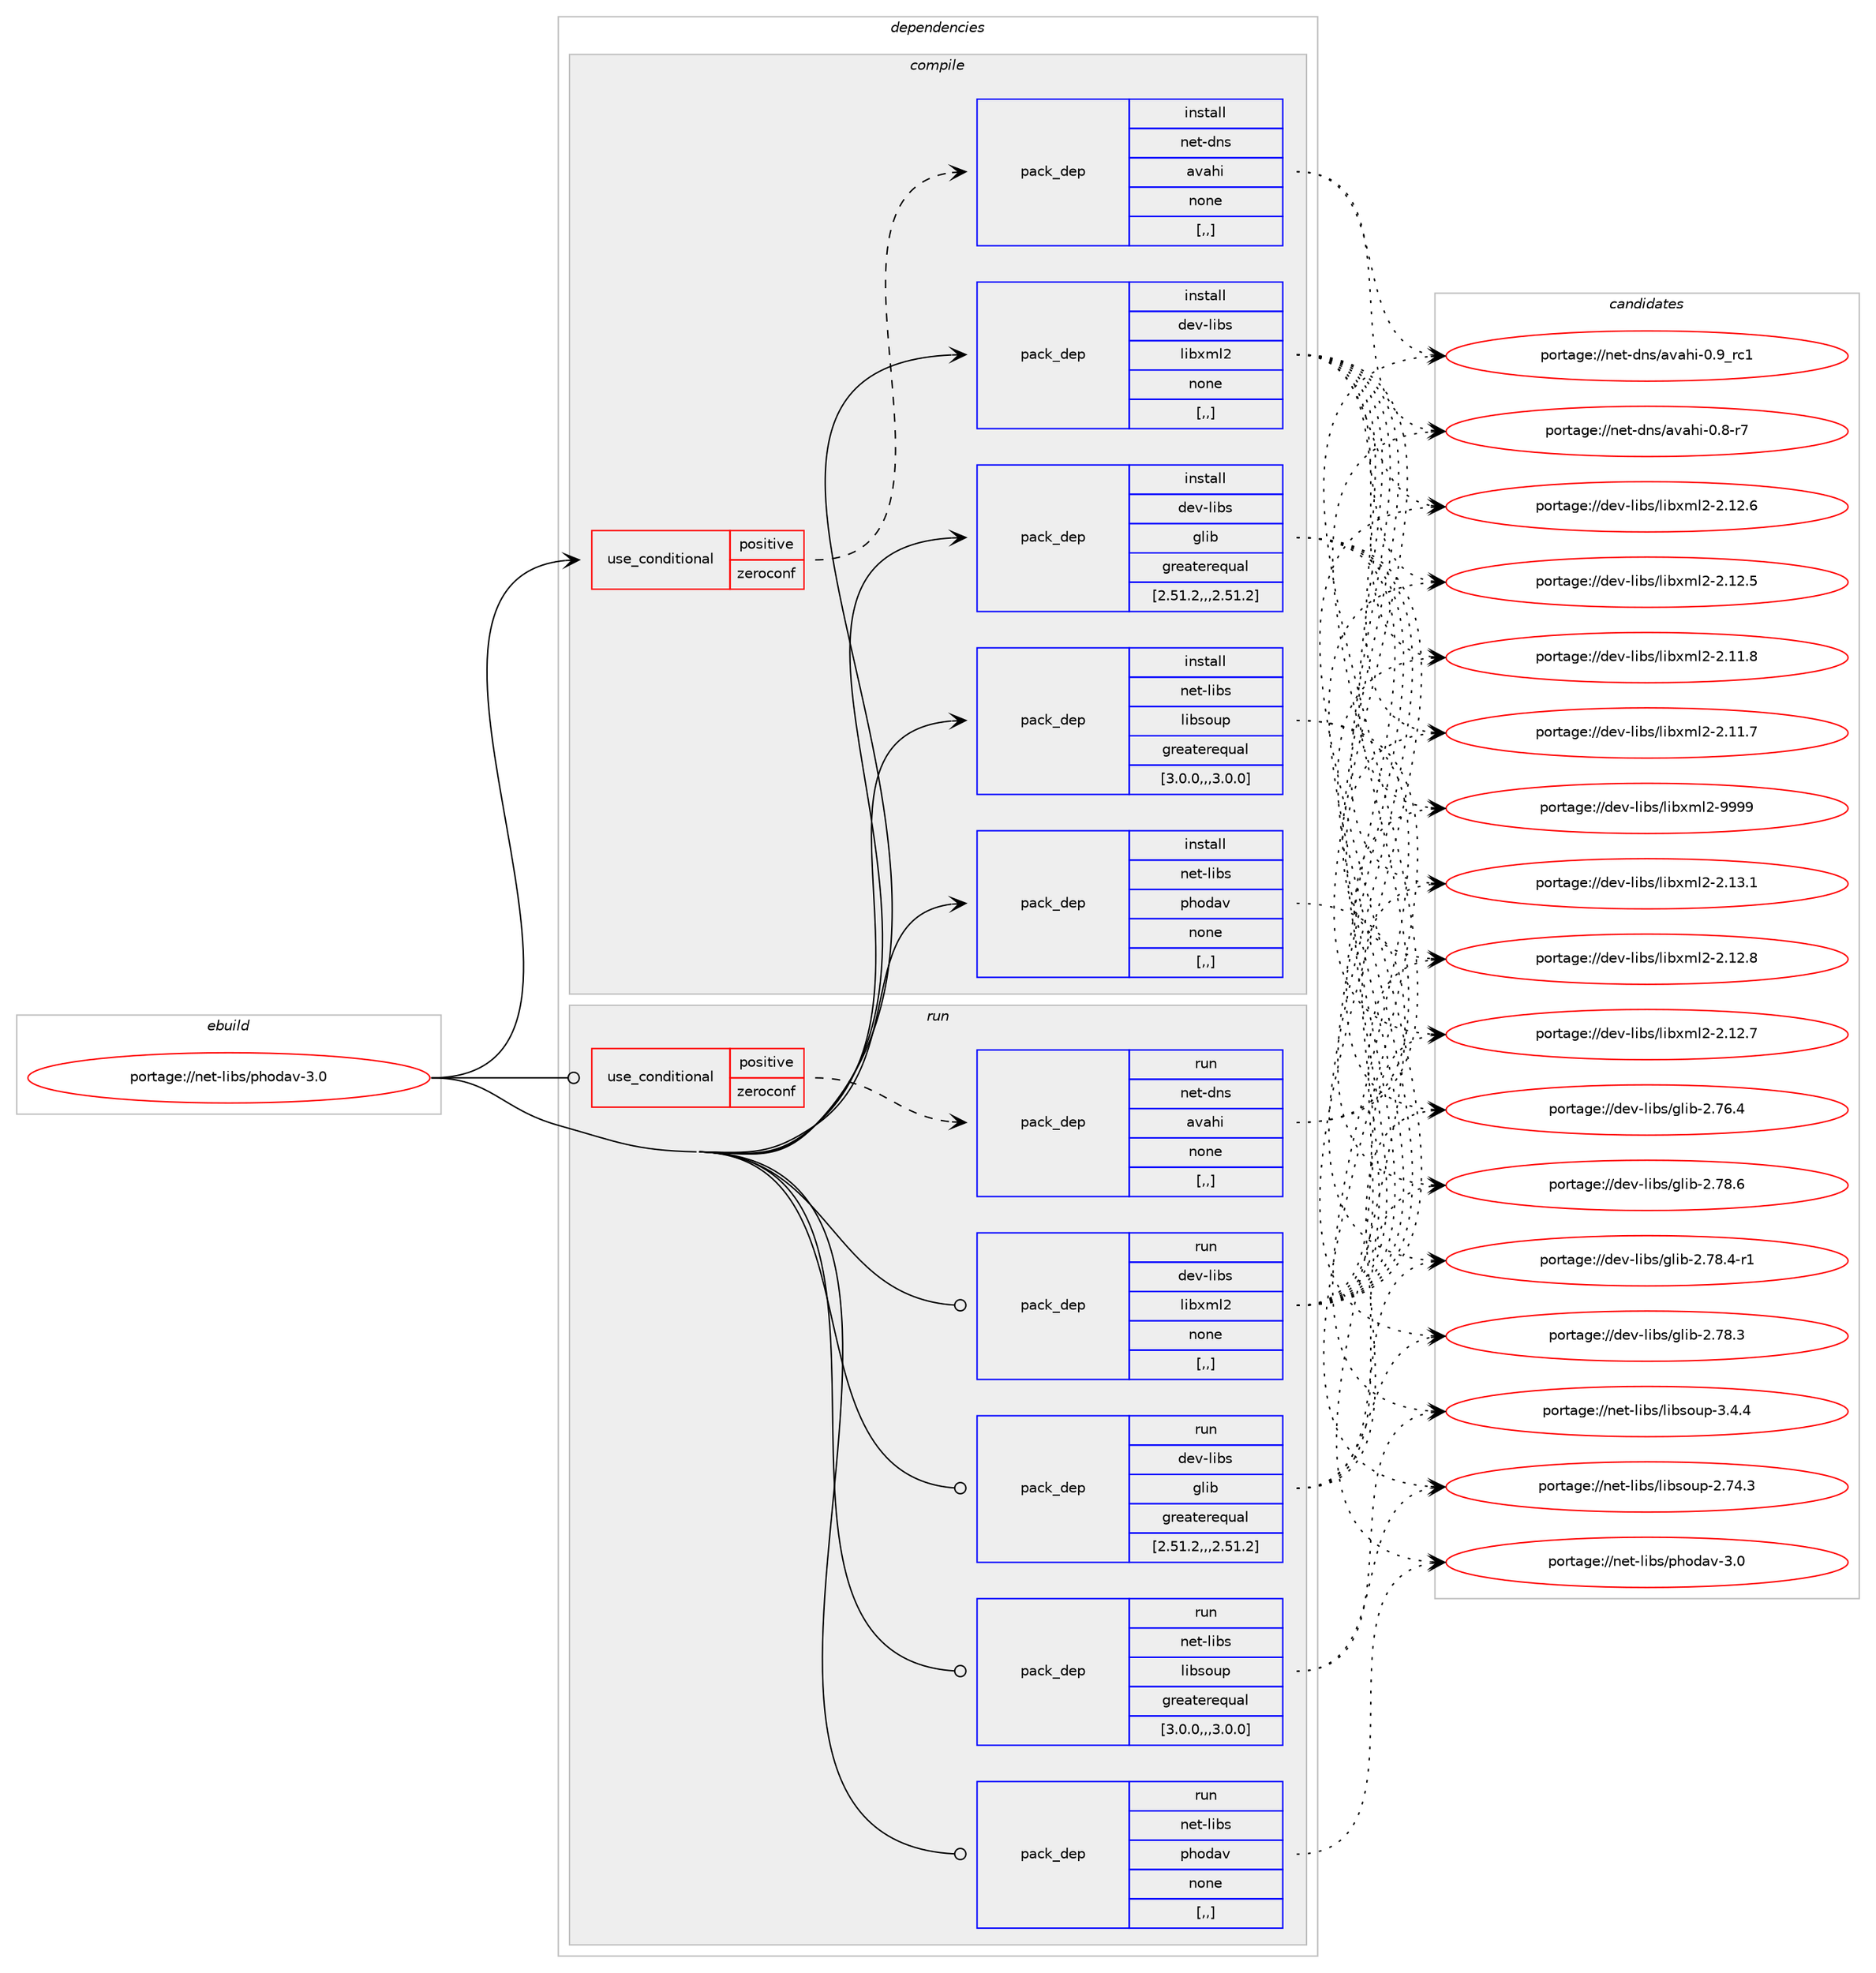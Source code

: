 digraph prolog {

# *************
# Graph options
# *************

newrank=true;
concentrate=true;
compound=true;
graph [rankdir=LR,fontname=Helvetica,fontsize=10,ranksep=1.5];#, ranksep=2.5, nodesep=0.2];
edge  [arrowhead=vee];
node  [fontname=Helvetica,fontsize=10];

# **********
# The ebuild
# **********

subgraph cluster_leftcol {
color=gray;
label=<<i>ebuild</i>>;
id [label="portage://net-libs/phodav-3.0", color=red, width=4, href="../net-libs/phodav-3.0.svg"];
}

# ****************
# The dependencies
# ****************

subgraph cluster_midcol {
color=gray;
label=<<i>dependencies</i>>;
subgraph cluster_compile {
fillcolor="#eeeeee";
style=filled;
label=<<i>compile</i>>;
subgraph cond94328 {
dependency361281 [label=<<TABLE BORDER="0" CELLBORDER="1" CELLSPACING="0" CELLPADDING="4"><TR><TD ROWSPAN="3" CELLPADDING="10">use_conditional</TD></TR><TR><TD>positive</TD></TR><TR><TD>zeroconf</TD></TR></TABLE>>, shape=none, color=red];
subgraph pack264294 {
dependency361282 [label=<<TABLE BORDER="0" CELLBORDER="1" CELLSPACING="0" CELLPADDING="4" WIDTH="220"><TR><TD ROWSPAN="6" CELLPADDING="30">pack_dep</TD></TR><TR><TD WIDTH="110">install</TD></TR><TR><TD>net-dns</TD></TR><TR><TD>avahi</TD></TR><TR><TD>none</TD></TR><TR><TD>[,,]</TD></TR></TABLE>>, shape=none, color=blue];
}
dependency361281:e -> dependency361282:w [weight=20,style="dashed",arrowhead="vee"];
}
id:e -> dependency361281:w [weight=20,style="solid",arrowhead="vee"];
subgraph pack264295 {
dependency361283 [label=<<TABLE BORDER="0" CELLBORDER="1" CELLSPACING="0" CELLPADDING="4" WIDTH="220"><TR><TD ROWSPAN="6" CELLPADDING="30">pack_dep</TD></TR><TR><TD WIDTH="110">install</TD></TR><TR><TD>dev-libs</TD></TR><TR><TD>glib</TD></TR><TR><TD>greaterequal</TD></TR><TR><TD>[2.51.2,,,2.51.2]</TD></TR></TABLE>>, shape=none, color=blue];
}
id:e -> dependency361283:w [weight=20,style="solid",arrowhead="vee"];
subgraph pack264296 {
dependency361284 [label=<<TABLE BORDER="0" CELLBORDER="1" CELLSPACING="0" CELLPADDING="4" WIDTH="220"><TR><TD ROWSPAN="6" CELLPADDING="30">pack_dep</TD></TR><TR><TD WIDTH="110">install</TD></TR><TR><TD>dev-libs</TD></TR><TR><TD>libxml2</TD></TR><TR><TD>none</TD></TR><TR><TD>[,,]</TD></TR></TABLE>>, shape=none, color=blue];
}
id:e -> dependency361284:w [weight=20,style="solid",arrowhead="vee"];
subgraph pack264297 {
dependency361285 [label=<<TABLE BORDER="0" CELLBORDER="1" CELLSPACING="0" CELLPADDING="4" WIDTH="220"><TR><TD ROWSPAN="6" CELLPADDING="30">pack_dep</TD></TR><TR><TD WIDTH="110">install</TD></TR><TR><TD>net-libs</TD></TR><TR><TD>libsoup</TD></TR><TR><TD>greaterequal</TD></TR><TR><TD>[3.0.0,,,3.0.0]</TD></TR></TABLE>>, shape=none, color=blue];
}
id:e -> dependency361285:w [weight=20,style="solid",arrowhead="vee"];
subgraph pack264298 {
dependency361286 [label=<<TABLE BORDER="0" CELLBORDER="1" CELLSPACING="0" CELLPADDING="4" WIDTH="220"><TR><TD ROWSPAN="6" CELLPADDING="30">pack_dep</TD></TR><TR><TD WIDTH="110">install</TD></TR><TR><TD>net-libs</TD></TR><TR><TD>phodav</TD></TR><TR><TD>none</TD></TR><TR><TD>[,,]</TD></TR></TABLE>>, shape=none, color=blue];
}
id:e -> dependency361286:w [weight=20,style="solid",arrowhead="vee"];
}
subgraph cluster_compileandrun {
fillcolor="#eeeeee";
style=filled;
label=<<i>compile and run</i>>;
}
subgraph cluster_run {
fillcolor="#eeeeee";
style=filled;
label=<<i>run</i>>;
subgraph cond94329 {
dependency361287 [label=<<TABLE BORDER="0" CELLBORDER="1" CELLSPACING="0" CELLPADDING="4"><TR><TD ROWSPAN="3" CELLPADDING="10">use_conditional</TD></TR><TR><TD>positive</TD></TR><TR><TD>zeroconf</TD></TR></TABLE>>, shape=none, color=red];
subgraph pack264299 {
dependency361288 [label=<<TABLE BORDER="0" CELLBORDER="1" CELLSPACING="0" CELLPADDING="4" WIDTH="220"><TR><TD ROWSPAN="6" CELLPADDING="30">pack_dep</TD></TR><TR><TD WIDTH="110">run</TD></TR><TR><TD>net-dns</TD></TR><TR><TD>avahi</TD></TR><TR><TD>none</TD></TR><TR><TD>[,,]</TD></TR></TABLE>>, shape=none, color=blue];
}
dependency361287:e -> dependency361288:w [weight=20,style="dashed",arrowhead="vee"];
}
id:e -> dependency361287:w [weight=20,style="solid",arrowhead="odot"];
subgraph pack264300 {
dependency361289 [label=<<TABLE BORDER="0" CELLBORDER="1" CELLSPACING="0" CELLPADDING="4" WIDTH="220"><TR><TD ROWSPAN="6" CELLPADDING="30">pack_dep</TD></TR><TR><TD WIDTH="110">run</TD></TR><TR><TD>dev-libs</TD></TR><TR><TD>glib</TD></TR><TR><TD>greaterequal</TD></TR><TR><TD>[2.51.2,,,2.51.2]</TD></TR></TABLE>>, shape=none, color=blue];
}
id:e -> dependency361289:w [weight=20,style="solid",arrowhead="odot"];
subgraph pack264301 {
dependency361290 [label=<<TABLE BORDER="0" CELLBORDER="1" CELLSPACING="0" CELLPADDING="4" WIDTH="220"><TR><TD ROWSPAN="6" CELLPADDING="30">pack_dep</TD></TR><TR><TD WIDTH="110">run</TD></TR><TR><TD>dev-libs</TD></TR><TR><TD>libxml2</TD></TR><TR><TD>none</TD></TR><TR><TD>[,,]</TD></TR></TABLE>>, shape=none, color=blue];
}
id:e -> dependency361290:w [weight=20,style="solid",arrowhead="odot"];
subgraph pack264302 {
dependency361291 [label=<<TABLE BORDER="0" CELLBORDER="1" CELLSPACING="0" CELLPADDING="4" WIDTH="220"><TR><TD ROWSPAN="6" CELLPADDING="30">pack_dep</TD></TR><TR><TD WIDTH="110">run</TD></TR><TR><TD>net-libs</TD></TR><TR><TD>libsoup</TD></TR><TR><TD>greaterequal</TD></TR><TR><TD>[3.0.0,,,3.0.0]</TD></TR></TABLE>>, shape=none, color=blue];
}
id:e -> dependency361291:w [weight=20,style="solid",arrowhead="odot"];
subgraph pack264303 {
dependency361292 [label=<<TABLE BORDER="0" CELLBORDER="1" CELLSPACING="0" CELLPADDING="4" WIDTH="220"><TR><TD ROWSPAN="6" CELLPADDING="30">pack_dep</TD></TR><TR><TD WIDTH="110">run</TD></TR><TR><TD>net-libs</TD></TR><TR><TD>phodav</TD></TR><TR><TD>none</TD></TR><TR><TD>[,,]</TD></TR></TABLE>>, shape=none, color=blue];
}
id:e -> dependency361292:w [weight=20,style="solid",arrowhead="odot"];
}
}

# **************
# The candidates
# **************

subgraph cluster_choices {
rank=same;
color=gray;
label=<<i>candidates</i>>;

subgraph choice264294 {
color=black;
nodesep=1;
choice1101011164510011011547971189710410545484657951149949 [label="portage://net-dns/avahi-0.9_rc1", color=red, width=4,href="../net-dns/avahi-0.9_rc1.svg"];
choice11010111645100110115479711897104105454846564511455 [label="portage://net-dns/avahi-0.8-r7", color=red, width=4,href="../net-dns/avahi-0.8-r7.svg"];
dependency361282:e -> choice1101011164510011011547971189710410545484657951149949:w [style=dotted,weight="100"];
dependency361282:e -> choice11010111645100110115479711897104105454846564511455:w [style=dotted,weight="100"];
}
subgraph choice264295 {
color=black;
nodesep=1;
choice1001011184510810598115471031081059845504655564654 [label="portage://dev-libs/glib-2.78.6", color=red, width=4,href="../dev-libs/glib-2.78.6.svg"];
choice10010111845108105981154710310810598455046555646524511449 [label="portage://dev-libs/glib-2.78.4-r1", color=red, width=4,href="../dev-libs/glib-2.78.4-r1.svg"];
choice1001011184510810598115471031081059845504655564651 [label="portage://dev-libs/glib-2.78.3", color=red, width=4,href="../dev-libs/glib-2.78.3.svg"];
choice1001011184510810598115471031081059845504655544652 [label="portage://dev-libs/glib-2.76.4", color=red, width=4,href="../dev-libs/glib-2.76.4.svg"];
dependency361283:e -> choice1001011184510810598115471031081059845504655564654:w [style=dotted,weight="100"];
dependency361283:e -> choice10010111845108105981154710310810598455046555646524511449:w [style=dotted,weight="100"];
dependency361283:e -> choice1001011184510810598115471031081059845504655564651:w [style=dotted,weight="100"];
dependency361283:e -> choice1001011184510810598115471031081059845504655544652:w [style=dotted,weight="100"];
}
subgraph choice264296 {
color=black;
nodesep=1;
choice10010111845108105981154710810598120109108504557575757 [label="portage://dev-libs/libxml2-9999", color=red, width=4,href="../dev-libs/libxml2-9999.svg"];
choice100101118451081059811547108105981201091085045504649514649 [label="portage://dev-libs/libxml2-2.13.1", color=red, width=4,href="../dev-libs/libxml2-2.13.1.svg"];
choice100101118451081059811547108105981201091085045504649504656 [label="portage://dev-libs/libxml2-2.12.8", color=red, width=4,href="../dev-libs/libxml2-2.12.8.svg"];
choice100101118451081059811547108105981201091085045504649504655 [label="portage://dev-libs/libxml2-2.12.7", color=red, width=4,href="../dev-libs/libxml2-2.12.7.svg"];
choice100101118451081059811547108105981201091085045504649504654 [label="portage://dev-libs/libxml2-2.12.6", color=red, width=4,href="../dev-libs/libxml2-2.12.6.svg"];
choice100101118451081059811547108105981201091085045504649504653 [label="portage://dev-libs/libxml2-2.12.5", color=red, width=4,href="../dev-libs/libxml2-2.12.5.svg"];
choice100101118451081059811547108105981201091085045504649494656 [label="portage://dev-libs/libxml2-2.11.8", color=red, width=4,href="../dev-libs/libxml2-2.11.8.svg"];
choice100101118451081059811547108105981201091085045504649494655 [label="portage://dev-libs/libxml2-2.11.7", color=red, width=4,href="../dev-libs/libxml2-2.11.7.svg"];
dependency361284:e -> choice10010111845108105981154710810598120109108504557575757:w [style=dotted,weight="100"];
dependency361284:e -> choice100101118451081059811547108105981201091085045504649514649:w [style=dotted,weight="100"];
dependency361284:e -> choice100101118451081059811547108105981201091085045504649504656:w [style=dotted,weight="100"];
dependency361284:e -> choice100101118451081059811547108105981201091085045504649504655:w [style=dotted,weight="100"];
dependency361284:e -> choice100101118451081059811547108105981201091085045504649504654:w [style=dotted,weight="100"];
dependency361284:e -> choice100101118451081059811547108105981201091085045504649504653:w [style=dotted,weight="100"];
dependency361284:e -> choice100101118451081059811547108105981201091085045504649494656:w [style=dotted,weight="100"];
dependency361284:e -> choice100101118451081059811547108105981201091085045504649494655:w [style=dotted,weight="100"];
}
subgraph choice264297 {
color=black;
nodesep=1;
choice11010111645108105981154710810598115111117112455146524652 [label="portage://net-libs/libsoup-3.4.4", color=red, width=4,href="../net-libs/libsoup-3.4.4.svg"];
choice1101011164510810598115471081059811511111711245504655524651 [label="portage://net-libs/libsoup-2.74.3", color=red, width=4,href="../net-libs/libsoup-2.74.3.svg"];
dependency361285:e -> choice11010111645108105981154710810598115111117112455146524652:w [style=dotted,weight="100"];
dependency361285:e -> choice1101011164510810598115471081059811511111711245504655524651:w [style=dotted,weight="100"];
}
subgraph choice264298 {
color=black;
nodesep=1;
choice1101011164510810598115471121041111009711845514648 [label="portage://net-libs/phodav-3.0", color=red, width=4,href="../net-libs/phodav-3.0.svg"];
dependency361286:e -> choice1101011164510810598115471121041111009711845514648:w [style=dotted,weight="100"];
}
subgraph choice264299 {
color=black;
nodesep=1;
choice1101011164510011011547971189710410545484657951149949 [label="portage://net-dns/avahi-0.9_rc1", color=red, width=4,href="../net-dns/avahi-0.9_rc1.svg"];
choice11010111645100110115479711897104105454846564511455 [label="portage://net-dns/avahi-0.8-r7", color=red, width=4,href="../net-dns/avahi-0.8-r7.svg"];
dependency361288:e -> choice1101011164510011011547971189710410545484657951149949:w [style=dotted,weight="100"];
dependency361288:e -> choice11010111645100110115479711897104105454846564511455:w [style=dotted,weight="100"];
}
subgraph choice264300 {
color=black;
nodesep=1;
choice1001011184510810598115471031081059845504655564654 [label="portage://dev-libs/glib-2.78.6", color=red, width=4,href="../dev-libs/glib-2.78.6.svg"];
choice10010111845108105981154710310810598455046555646524511449 [label="portage://dev-libs/glib-2.78.4-r1", color=red, width=4,href="../dev-libs/glib-2.78.4-r1.svg"];
choice1001011184510810598115471031081059845504655564651 [label="portage://dev-libs/glib-2.78.3", color=red, width=4,href="../dev-libs/glib-2.78.3.svg"];
choice1001011184510810598115471031081059845504655544652 [label="portage://dev-libs/glib-2.76.4", color=red, width=4,href="../dev-libs/glib-2.76.4.svg"];
dependency361289:e -> choice1001011184510810598115471031081059845504655564654:w [style=dotted,weight="100"];
dependency361289:e -> choice10010111845108105981154710310810598455046555646524511449:w [style=dotted,weight="100"];
dependency361289:e -> choice1001011184510810598115471031081059845504655564651:w [style=dotted,weight="100"];
dependency361289:e -> choice1001011184510810598115471031081059845504655544652:w [style=dotted,weight="100"];
}
subgraph choice264301 {
color=black;
nodesep=1;
choice10010111845108105981154710810598120109108504557575757 [label="portage://dev-libs/libxml2-9999", color=red, width=4,href="../dev-libs/libxml2-9999.svg"];
choice100101118451081059811547108105981201091085045504649514649 [label="portage://dev-libs/libxml2-2.13.1", color=red, width=4,href="../dev-libs/libxml2-2.13.1.svg"];
choice100101118451081059811547108105981201091085045504649504656 [label="portage://dev-libs/libxml2-2.12.8", color=red, width=4,href="../dev-libs/libxml2-2.12.8.svg"];
choice100101118451081059811547108105981201091085045504649504655 [label="portage://dev-libs/libxml2-2.12.7", color=red, width=4,href="../dev-libs/libxml2-2.12.7.svg"];
choice100101118451081059811547108105981201091085045504649504654 [label="portage://dev-libs/libxml2-2.12.6", color=red, width=4,href="../dev-libs/libxml2-2.12.6.svg"];
choice100101118451081059811547108105981201091085045504649504653 [label="portage://dev-libs/libxml2-2.12.5", color=red, width=4,href="../dev-libs/libxml2-2.12.5.svg"];
choice100101118451081059811547108105981201091085045504649494656 [label="portage://dev-libs/libxml2-2.11.8", color=red, width=4,href="../dev-libs/libxml2-2.11.8.svg"];
choice100101118451081059811547108105981201091085045504649494655 [label="portage://dev-libs/libxml2-2.11.7", color=red, width=4,href="../dev-libs/libxml2-2.11.7.svg"];
dependency361290:e -> choice10010111845108105981154710810598120109108504557575757:w [style=dotted,weight="100"];
dependency361290:e -> choice100101118451081059811547108105981201091085045504649514649:w [style=dotted,weight="100"];
dependency361290:e -> choice100101118451081059811547108105981201091085045504649504656:w [style=dotted,weight="100"];
dependency361290:e -> choice100101118451081059811547108105981201091085045504649504655:w [style=dotted,weight="100"];
dependency361290:e -> choice100101118451081059811547108105981201091085045504649504654:w [style=dotted,weight="100"];
dependency361290:e -> choice100101118451081059811547108105981201091085045504649504653:w [style=dotted,weight="100"];
dependency361290:e -> choice100101118451081059811547108105981201091085045504649494656:w [style=dotted,weight="100"];
dependency361290:e -> choice100101118451081059811547108105981201091085045504649494655:w [style=dotted,weight="100"];
}
subgraph choice264302 {
color=black;
nodesep=1;
choice11010111645108105981154710810598115111117112455146524652 [label="portage://net-libs/libsoup-3.4.4", color=red, width=4,href="../net-libs/libsoup-3.4.4.svg"];
choice1101011164510810598115471081059811511111711245504655524651 [label="portage://net-libs/libsoup-2.74.3", color=red, width=4,href="../net-libs/libsoup-2.74.3.svg"];
dependency361291:e -> choice11010111645108105981154710810598115111117112455146524652:w [style=dotted,weight="100"];
dependency361291:e -> choice1101011164510810598115471081059811511111711245504655524651:w [style=dotted,weight="100"];
}
subgraph choice264303 {
color=black;
nodesep=1;
choice1101011164510810598115471121041111009711845514648 [label="portage://net-libs/phodav-3.0", color=red, width=4,href="../net-libs/phodav-3.0.svg"];
dependency361292:e -> choice1101011164510810598115471121041111009711845514648:w [style=dotted,weight="100"];
}
}

}
